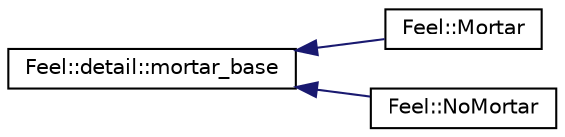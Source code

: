 digraph "Graphical Class Hierarchy"
{
 // LATEX_PDF_SIZE
  edge [fontname="Helvetica",fontsize="10",labelfontname="Helvetica",labelfontsize="10"];
  node [fontname="Helvetica",fontsize="10",shape=record];
  rankdir="LR";
  Node0 [label="Feel::detail::mortar_base",height=0.2,width=0.4,color="black", fillcolor="white", style="filled",URL="$classFeel_1_1detail_1_1mortar__base.html",tooltip=" "];
  Node0 -> Node1 [dir="back",color="midnightblue",fontsize="10",style="solid",fontname="Helvetica"];
  Node1 [label="Feel::Mortar",height=0.2,width=0.4,color="black", fillcolor="white", style="filled",URL="$classFeel_1_1Mortar.html",tooltip=" "];
  Node0 -> Node2 [dir="back",color="midnightblue",fontsize="10",style="solid",fontname="Helvetica"];
  Node2 [label="Feel::NoMortar",height=0.2,width=0.4,color="black", fillcolor="white", style="filled",URL="$classFeel_1_1NoMortar.html",tooltip=" "];
}
